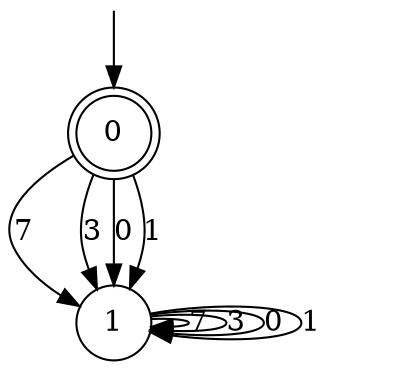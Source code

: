 digraph g {

	s0 [shape="doublecircle" label="0"];
	s1 [shape="circle" label="1"];
	s0 -> s1 [label="7"];
	s0 -> s1 [label="3"];
	s0 -> s1 [label="0"];
	s0 -> s1 [label="1"];
	s1 -> s1 [label="7"];
	s1 -> s1 [label="3"];
	s1 -> s1 [label="0"];
	s1 -> s1 [label="1"];

__start0 [label="" shape="none" width="0" height="0"];
__start0 -> s0;

}
